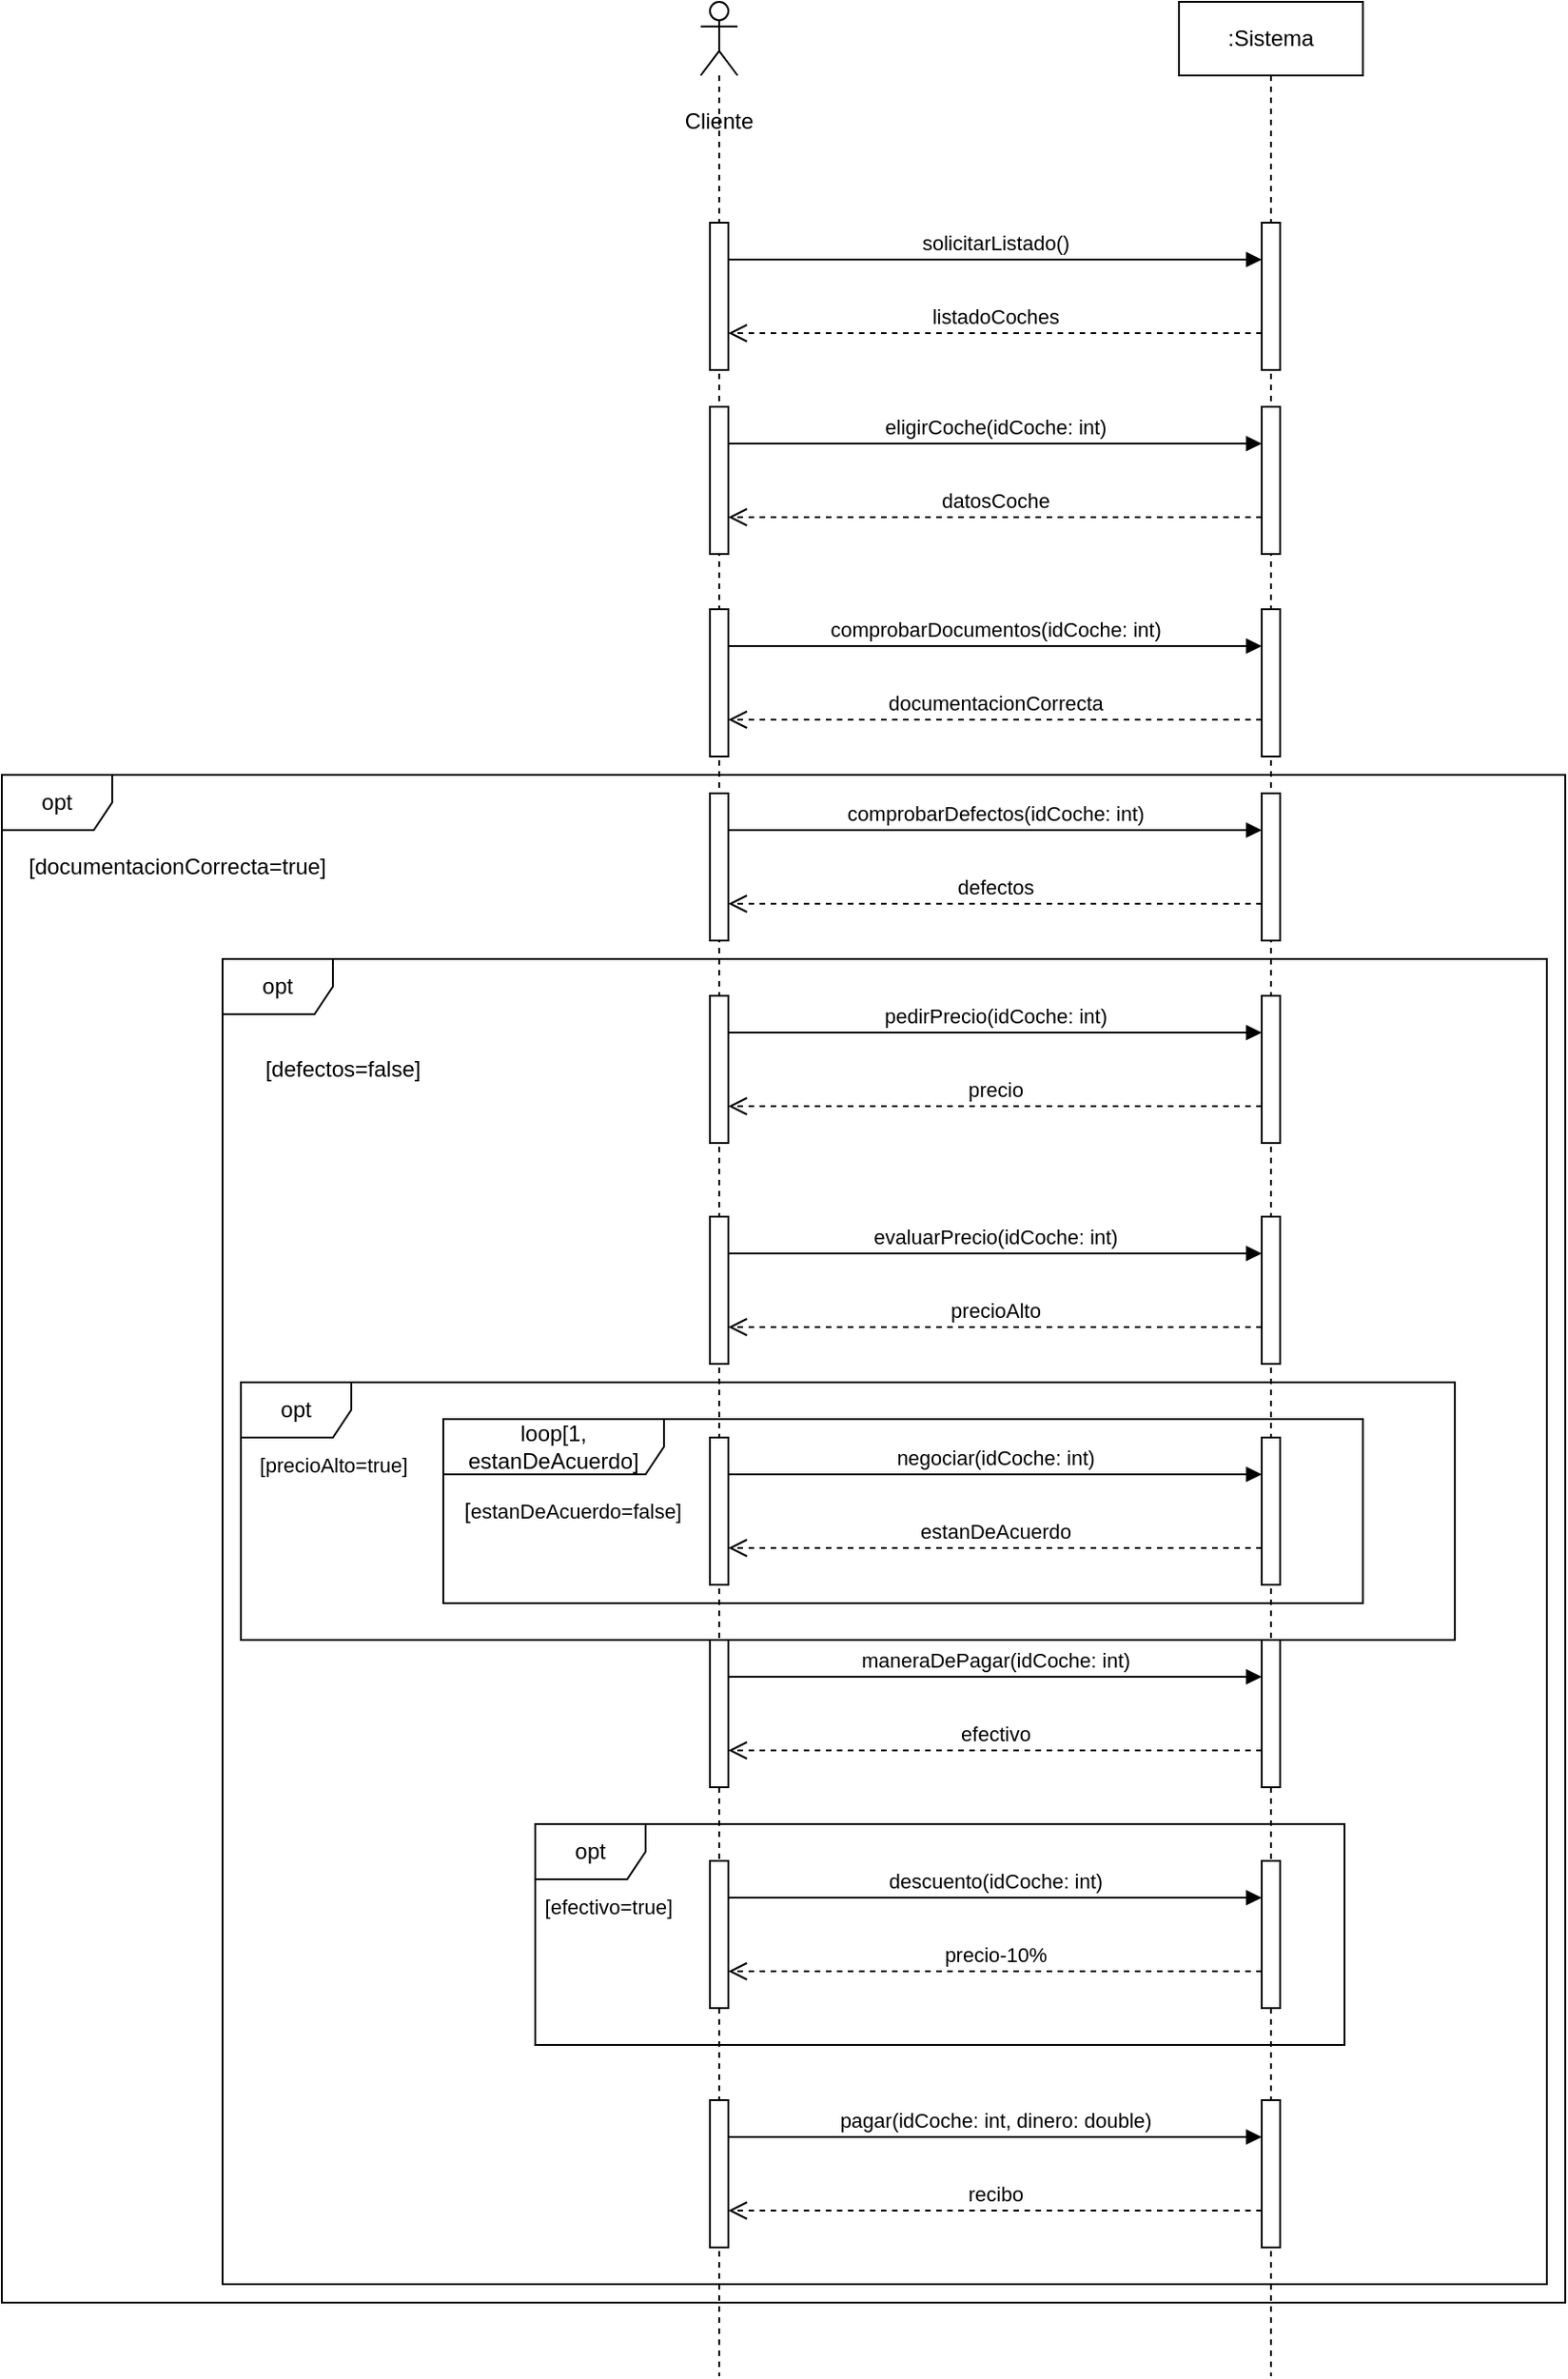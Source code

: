 <mxfile version="26.2.2">
  <diagram name="Страница — 1" id="Gtv8zrZcpdK5heARzg2O">
    <mxGraphModel dx="2189" dy="1296" grid="1" gridSize="10" guides="1" tooltips="1" connect="1" arrows="1" fold="1" page="1" pageScale="1" pageWidth="827" pageHeight="1169" math="0" shadow="0">
      <root>
        <mxCell id="0" />
        <mxCell id="1" parent="0" />
        <mxCell id="-GbRYIzQK6K0IMFGVT3M-1" value="" style="shape=umlLifeline;perimeter=lifelinePerimeter;whiteSpace=wrap;html=1;container=1;dropTarget=0;collapsible=0;recursiveResize=0;outlineConnect=0;portConstraint=eastwest;newEdgeStyle={&quot;curved&quot;:0,&quot;rounded&quot;:0};participant=umlActor;" vertex="1" parent="1">
          <mxGeometry x="200" y="40" width="20" height="1290" as="geometry" />
        </mxCell>
        <mxCell id="-GbRYIzQK6K0IMFGVT3M-6" value="" style="html=1;points=[[0,0,0,0,5],[0,1,0,0,-5],[1,0,0,0,5],[1,1,0,0,-5]];perimeter=orthogonalPerimeter;outlineConnect=0;targetShapes=umlLifeline;portConstraint=eastwest;newEdgeStyle={&quot;curved&quot;:0,&quot;rounded&quot;:0};" vertex="1" parent="-GbRYIzQK6K0IMFGVT3M-1">
          <mxGeometry x="5" y="120" width="10" height="80" as="geometry" />
        </mxCell>
        <mxCell id="-GbRYIzQK6K0IMFGVT3M-2" value=":Sistema" style="shape=umlLifeline;perimeter=lifelinePerimeter;whiteSpace=wrap;html=1;container=1;dropTarget=0;collapsible=0;recursiveResize=0;outlineConnect=0;portConstraint=eastwest;newEdgeStyle={&quot;curved&quot;:0,&quot;rounded&quot;:0};" vertex="1" parent="1">
          <mxGeometry x="460" y="40" width="100" height="1290" as="geometry" />
        </mxCell>
        <mxCell id="-GbRYIzQK6K0IMFGVT3M-3" value="Cliente" style="text;html=1;align=center;verticalAlign=middle;whiteSpace=wrap;rounded=0;" vertex="1" parent="1">
          <mxGeometry x="180" y="90" width="60" height="30" as="geometry" />
        </mxCell>
        <mxCell id="-GbRYIzQK6K0IMFGVT3M-7" value="" style="html=1;points=[[0,0,0,0,5],[0,1,0,0,-5],[1,0,0,0,5],[1,1,0,0,-5]];perimeter=orthogonalPerimeter;outlineConnect=0;targetShapes=umlLifeline;portConstraint=eastwest;newEdgeStyle={&quot;curved&quot;:0,&quot;rounded&quot;:0};" vertex="1" parent="1">
          <mxGeometry x="505" y="160" width="10" height="80" as="geometry" />
        </mxCell>
        <mxCell id="-GbRYIzQK6K0IMFGVT3M-16" value="" style="html=1;points=[[0,0,0,0,5],[0,1,0,0,-5],[1,0,0,0,5],[1,1,0,0,-5]];perimeter=orthogonalPerimeter;outlineConnect=0;targetShapes=umlLifeline;portConstraint=eastwest;newEdgeStyle={&quot;curved&quot;:0,&quot;rounded&quot;:0};" vertex="1" parent="1">
          <mxGeometry x="205" y="160" width="10" height="80" as="geometry" />
        </mxCell>
        <mxCell id="-GbRYIzQK6K0IMFGVT3M-17" value="" style="html=1;points=[[0,0,0,0,5],[0,1,0,0,-5],[1,0,0,0,5],[1,1,0,0,-5]];perimeter=orthogonalPerimeter;outlineConnect=0;targetShapes=umlLifeline;portConstraint=eastwest;newEdgeStyle={&quot;curved&quot;:0,&quot;rounded&quot;:0};" vertex="1" parent="1">
          <mxGeometry x="505" y="160" width="10" height="80" as="geometry" />
        </mxCell>
        <mxCell id="-GbRYIzQK6K0IMFGVT3M-18" value="solicitarListado()" style="html=1;verticalAlign=bottom;endArrow=block;curved=0;rounded=0;" edge="1" parent="1" target="-GbRYIzQK6K0IMFGVT3M-17">
          <mxGeometry width="80" relative="1" as="geometry">
            <mxPoint x="215" y="180" as="sourcePoint" />
            <mxPoint x="510" y="180.0" as="targetPoint" />
            <Array as="points">
              <mxPoint x="215" y="180" />
            </Array>
          </mxGeometry>
        </mxCell>
        <mxCell id="-GbRYIzQK6K0IMFGVT3M-19" value="listadoCoches" style="html=1;verticalAlign=bottom;endArrow=open;dashed=1;endSize=8;curved=0;rounded=0;" edge="1" parent="1" target="-GbRYIzQK6K0IMFGVT3M-16">
          <mxGeometry relative="1" as="geometry">
            <mxPoint x="505" y="220" as="sourcePoint" />
            <mxPoint x="205" y="220" as="targetPoint" />
          </mxGeometry>
        </mxCell>
        <mxCell id="-GbRYIzQK6K0IMFGVT3M-20" value="" style="html=1;points=[[0,0,0,0,5],[0,1,0,0,-5],[1,0,0,0,5],[1,1,0,0,-5]];perimeter=orthogonalPerimeter;outlineConnect=0;targetShapes=umlLifeline;portConstraint=eastwest;newEdgeStyle={&quot;curved&quot;:0,&quot;rounded&quot;:0};" vertex="1" parent="1">
          <mxGeometry x="205" y="260" width="10" height="80" as="geometry" />
        </mxCell>
        <mxCell id="-GbRYIzQK6K0IMFGVT3M-21" value="" style="html=1;points=[[0,0,0,0,5],[0,1,0,0,-5],[1,0,0,0,5],[1,1,0,0,-5]];perimeter=orthogonalPerimeter;outlineConnect=0;targetShapes=umlLifeline;portConstraint=eastwest;newEdgeStyle={&quot;curved&quot;:0,&quot;rounded&quot;:0};" vertex="1" parent="1">
          <mxGeometry x="505" y="260" width="10" height="80" as="geometry" />
        </mxCell>
        <mxCell id="-GbRYIzQK6K0IMFGVT3M-22" value="eligirCoche(idCoche: int)" style="html=1;verticalAlign=bottom;endArrow=block;curved=0;rounded=0;" edge="1" parent="1" target="-GbRYIzQK6K0IMFGVT3M-21">
          <mxGeometry width="80" relative="1" as="geometry">
            <mxPoint x="215" y="280" as="sourcePoint" />
            <mxPoint x="510" y="280.0" as="targetPoint" />
            <Array as="points">
              <mxPoint x="215" y="280" />
            </Array>
          </mxGeometry>
        </mxCell>
        <mxCell id="-GbRYIzQK6K0IMFGVT3M-23" value="datosCoche" style="html=1;verticalAlign=bottom;endArrow=open;dashed=1;endSize=8;curved=0;rounded=0;" edge="1" parent="1" target="-GbRYIzQK6K0IMFGVT3M-20">
          <mxGeometry relative="1" as="geometry">
            <mxPoint x="505" y="320" as="sourcePoint" />
            <mxPoint x="205" y="320" as="targetPoint" />
          </mxGeometry>
        </mxCell>
        <mxCell id="-GbRYIzQK6K0IMFGVT3M-24" value="" style="html=1;points=[[0,0,0,0,5],[0,1,0,0,-5],[1,0,0,0,5],[1,1,0,0,-5]];perimeter=orthogonalPerimeter;outlineConnect=0;targetShapes=umlLifeline;portConstraint=eastwest;newEdgeStyle={&quot;curved&quot;:0,&quot;rounded&quot;:0};" vertex="1" parent="1">
          <mxGeometry x="205" y="370" width="10" height="80" as="geometry" />
        </mxCell>
        <mxCell id="-GbRYIzQK6K0IMFGVT3M-25" value="" style="html=1;points=[[0,0,0,0,5],[0,1,0,0,-5],[1,0,0,0,5],[1,1,0,0,-5]];perimeter=orthogonalPerimeter;outlineConnect=0;targetShapes=umlLifeline;portConstraint=eastwest;newEdgeStyle={&quot;curved&quot;:0,&quot;rounded&quot;:0};" vertex="1" parent="1">
          <mxGeometry x="505" y="370" width="10" height="80" as="geometry" />
        </mxCell>
        <mxCell id="-GbRYIzQK6K0IMFGVT3M-26" value="comprobarDocumentos(idCoche: int)" style="html=1;verticalAlign=bottom;endArrow=block;curved=0;rounded=0;" edge="1" parent="1" target="-GbRYIzQK6K0IMFGVT3M-25">
          <mxGeometry width="80" relative="1" as="geometry">
            <mxPoint x="215" y="390" as="sourcePoint" />
            <mxPoint x="510" y="390.0" as="targetPoint" />
            <Array as="points">
              <mxPoint x="215" y="390" />
            </Array>
          </mxGeometry>
        </mxCell>
        <mxCell id="-GbRYIzQK6K0IMFGVT3M-27" value="documentacionCorrecta" style="html=1;verticalAlign=bottom;endArrow=open;dashed=1;endSize=8;curved=0;rounded=0;" edge="1" parent="1" target="-GbRYIzQK6K0IMFGVT3M-24">
          <mxGeometry relative="1" as="geometry">
            <mxPoint x="505" y="430" as="sourcePoint" />
            <mxPoint x="205" y="430" as="targetPoint" />
          </mxGeometry>
        </mxCell>
        <mxCell id="-GbRYIzQK6K0IMFGVT3M-28" value="" style="html=1;points=[[0,0,0,0,5],[0,1,0,0,-5],[1,0,0,0,5],[1,1,0,0,-5]];perimeter=orthogonalPerimeter;outlineConnect=0;targetShapes=umlLifeline;portConstraint=eastwest;newEdgeStyle={&quot;curved&quot;:0,&quot;rounded&quot;:0};" vertex="1" parent="1">
          <mxGeometry x="205" y="470" width="10" height="80" as="geometry" />
        </mxCell>
        <mxCell id="-GbRYIzQK6K0IMFGVT3M-29" value="" style="html=1;points=[[0,0,0,0,5],[0,1,0,0,-5],[1,0,0,0,5],[1,1,0,0,-5]];perimeter=orthogonalPerimeter;outlineConnect=0;targetShapes=umlLifeline;portConstraint=eastwest;newEdgeStyle={&quot;curved&quot;:0,&quot;rounded&quot;:0};" vertex="1" parent="1">
          <mxGeometry x="505" y="470" width="10" height="80" as="geometry" />
        </mxCell>
        <mxCell id="-GbRYIzQK6K0IMFGVT3M-30" value="comprobarDefectos(idCoche: int)" style="html=1;verticalAlign=bottom;endArrow=block;curved=0;rounded=0;" edge="1" parent="1" target="-GbRYIzQK6K0IMFGVT3M-29">
          <mxGeometry width="80" relative="1" as="geometry">
            <mxPoint x="215" y="490" as="sourcePoint" />
            <mxPoint x="510" y="490.0" as="targetPoint" />
            <Array as="points">
              <mxPoint x="215" y="490" />
            </Array>
          </mxGeometry>
        </mxCell>
        <mxCell id="-GbRYIzQK6K0IMFGVT3M-31" value="defectos" style="html=1;verticalAlign=bottom;endArrow=open;dashed=1;endSize=8;curved=0;rounded=0;" edge="1" parent="1" target="-GbRYIzQK6K0IMFGVT3M-28">
          <mxGeometry relative="1" as="geometry">
            <mxPoint x="505" y="530" as="sourcePoint" />
            <mxPoint x="205" y="530" as="targetPoint" />
          </mxGeometry>
        </mxCell>
        <mxCell id="-GbRYIzQK6K0IMFGVT3M-36" value="" style="html=1;points=[[0,0,0,0,5],[0,1,0,0,-5],[1,0,0,0,5],[1,1,0,0,-5]];perimeter=orthogonalPerimeter;outlineConnect=0;targetShapes=umlLifeline;portConstraint=eastwest;newEdgeStyle={&quot;curved&quot;:0,&quot;rounded&quot;:0};" vertex="1" parent="1">
          <mxGeometry x="205" y="580" width="10" height="80" as="geometry" />
        </mxCell>
        <mxCell id="-GbRYIzQK6K0IMFGVT3M-37" value="" style="html=1;points=[[0,0,0,0,5],[0,1,0,0,-5],[1,0,0,0,5],[1,1,0,0,-5]];perimeter=orthogonalPerimeter;outlineConnect=0;targetShapes=umlLifeline;portConstraint=eastwest;newEdgeStyle={&quot;curved&quot;:0,&quot;rounded&quot;:0};" vertex="1" parent="1">
          <mxGeometry x="505" y="580" width="10" height="80" as="geometry" />
        </mxCell>
        <mxCell id="-GbRYIzQK6K0IMFGVT3M-38" value="pedirPrecio(idCoche: int)" style="html=1;verticalAlign=bottom;endArrow=block;curved=0;rounded=0;" edge="1" parent="1" target="-GbRYIzQK6K0IMFGVT3M-37">
          <mxGeometry width="80" relative="1" as="geometry">
            <mxPoint x="215" y="600" as="sourcePoint" />
            <mxPoint x="510" y="600" as="targetPoint" />
            <Array as="points">
              <mxPoint x="215" y="600" />
            </Array>
          </mxGeometry>
        </mxCell>
        <mxCell id="-GbRYIzQK6K0IMFGVT3M-39" value="precio" style="html=1;verticalAlign=bottom;endArrow=open;dashed=1;endSize=8;curved=0;rounded=0;" edge="1" parent="1" target="-GbRYIzQK6K0IMFGVT3M-36">
          <mxGeometry relative="1" as="geometry">
            <mxPoint x="505" y="640" as="sourcePoint" />
            <mxPoint x="205" y="640" as="targetPoint" />
          </mxGeometry>
        </mxCell>
        <mxCell id="-GbRYIzQK6K0IMFGVT3M-40" value="" style="html=1;points=[[0,0,0,0,5],[0,1,0,0,-5],[1,0,0,0,5],[1,1,0,0,-5]];perimeter=orthogonalPerimeter;outlineConnect=0;targetShapes=umlLifeline;portConstraint=eastwest;newEdgeStyle={&quot;curved&quot;:0,&quot;rounded&quot;:0};" vertex="1" parent="1">
          <mxGeometry x="205" y="700" width="10" height="80" as="geometry" />
        </mxCell>
        <mxCell id="-GbRYIzQK6K0IMFGVT3M-41" value="" style="html=1;points=[[0,0,0,0,5],[0,1,0,0,-5],[1,0,0,0,5],[1,1,0,0,-5]];perimeter=orthogonalPerimeter;outlineConnect=0;targetShapes=umlLifeline;portConstraint=eastwest;newEdgeStyle={&quot;curved&quot;:0,&quot;rounded&quot;:0};" vertex="1" parent="1">
          <mxGeometry x="505" y="700" width="10" height="80" as="geometry" />
        </mxCell>
        <mxCell id="-GbRYIzQK6K0IMFGVT3M-42" value="evaluarPrecio(idCoche: int)" style="html=1;verticalAlign=bottom;endArrow=block;curved=0;rounded=0;" edge="1" parent="1" target="-GbRYIzQK6K0IMFGVT3M-41">
          <mxGeometry width="80" relative="1" as="geometry">
            <mxPoint x="215" y="720" as="sourcePoint" />
            <mxPoint x="510" y="720" as="targetPoint" />
            <Array as="points">
              <mxPoint x="215" y="720" />
            </Array>
          </mxGeometry>
        </mxCell>
        <mxCell id="-GbRYIzQK6K0IMFGVT3M-43" value="precioAlto" style="html=1;verticalAlign=bottom;endArrow=open;dashed=1;endSize=8;curved=0;rounded=0;" edge="1" parent="1" target="-GbRYIzQK6K0IMFGVT3M-40">
          <mxGeometry relative="1" as="geometry">
            <mxPoint x="505" y="760" as="sourcePoint" />
            <mxPoint x="205" y="760" as="targetPoint" />
          </mxGeometry>
        </mxCell>
        <mxCell id="-GbRYIzQK6K0IMFGVT3M-44" value="" style="html=1;points=[[0,0,0,0,5],[0,1,0,0,-5],[1,0,0,0,5],[1,1,0,0,-5]];perimeter=orthogonalPerimeter;outlineConnect=0;targetShapes=umlLifeline;portConstraint=eastwest;newEdgeStyle={&quot;curved&quot;:0,&quot;rounded&quot;:0};" vertex="1" parent="1">
          <mxGeometry x="205" y="820" width="10" height="80" as="geometry" />
        </mxCell>
        <mxCell id="-GbRYIzQK6K0IMFGVT3M-45" value="" style="html=1;points=[[0,0,0,0,5],[0,1,0,0,-5],[1,0,0,0,5],[1,1,0,0,-5]];perimeter=orthogonalPerimeter;outlineConnect=0;targetShapes=umlLifeline;portConstraint=eastwest;newEdgeStyle={&quot;curved&quot;:0,&quot;rounded&quot;:0};" vertex="1" parent="1">
          <mxGeometry x="505" y="820" width="10" height="80" as="geometry" />
        </mxCell>
        <mxCell id="-GbRYIzQK6K0IMFGVT3M-46" value="negociar(idCoche: int)" style="html=1;verticalAlign=bottom;endArrow=block;curved=0;rounded=0;" edge="1" parent="1" target="-GbRYIzQK6K0IMFGVT3M-45">
          <mxGeometry width="80" relative="1" as="geometry">
            <mxPoint x="215" y="840" as="sourcePoint" />
            <mxPoint x="510" y="840" as="targetPoint" />
            <Array as="points">
              <mxPoint x="215" y="840" />
            </Array>
          </mxGeometry>
        </mxCell>
        <mxCell id="-GbRYIzQK6K0IMFGVT3M-47" value="estanDeAcuerdo" style="html=1;verticalAlign=bottom;endArrow=open;dashed=1;endSize=8;curved=0;rounded=0;" edge="1" parent="1" target="-GbRYIzQK6K0IMFGVT3M-44">
          <mxGeometry relative="1" as="geometry">
            <mxPoint x="505" y="880" as="sourcePoint" />
            <mxPoint x="205" y="880" as="targetPoint" />
          </mxGeometry>
        </mxCell>
        <mxCell id="-GbRYIzQK6K0IMFGVT3M-49" value="" style="html=1;points=[[0,0,0,0,5],[0,1,0,0,-5],[1,0,0,0,5],[1,1,0,0,-5]];perimeter=orthogonalPerimeter;outlineConnect=0;targetShapes=umlLifeline;portConstraint=eastwest;newEdgeStyle={&quot;curved&quot;:0,&quot;rounded&quot;:0};" vertex="1" parent="1">
          <mxGeometry x="205" y="930" width="10" height="80" as="geometry" />
        </mxCell>
        <mxCell id="-GbRYIzQK6K0IMFGVT3M-50" value="" style="html=1;points=[[0,0,0,0,5],[0,1,0,0,-5],[1,0,0,0,5],[1,1,0,0,-5]];perimeter=orthogonalPerimeter;outlineConnect=0;targetShapes=umlLifeline;portConstraint=eastwest;newEdgeStyle={&quot;curved&quot;:0,&quot;rounded&quot;:0};" vertex="1" parent="1">
          <mxGeometry x="505" y="930" width="10" height="80" as="geometry" />
        </mxCell>
        <mxCell id="-GbRYIzQK6K0IMFGVT3M-51" value="maneraDePagar(idCoche: int)" style="html=1;verticalAlign=bottom;endArrow=block;curved=0;rounded=0;" edge="1" parent="1" target="-GbRYIzQK6K0IMFGVT3M-50">
          <mxGeometry width="80" relative="1" as="geometry">
            <mxPoint x="215" y="950" as="sourcePoint" />
            <mxPoint x="510" y="950" as="targetPoint" />
            <Array as="points">
              <mxPoint x="215" y="950" />
            </Array>
          </mxGeometry>
        </mxCell>
        <mxCell id="-GbRYIzQK6K0IMFGVT3M-52" value="efectivo" style="html=1;verticalAlign=bottom;endArrow=open;dashed=1;endSize=8;curved=0;rounded=0;" edge="1" parent="1" target="-GbRYIzQK6K0IMFGVT3M-49">
          <mxGeometry relative="1" as="geometry">
            <mxPoint x="505" y="990" as="sourcePoint" />
            <mxPoint x="205" y="990" as="targetPoint" />
          </mxGeometry>
        </mxCell>
        <mxCell id="-GbRYIzQK6K0IMFGVT3M-53" value="" style="html=1;points=[[0,0,0,0,5],[0,1,0,0,-5],[1,0,0,0,5],[1,1,0,0,-5]];perimeter=orthogonalPerimeter;outlineConnect=0;targetShapes=umlLifeline;portConstraint=eastwest;newEdgeStyle={&quot;curved&quot;:0,&quot;rounded&quot;:0};" vertex="1" parent="1">
          <mxGeometry x="205" y="1050" width="10" height="80" as="geometry" />
        </mxCell>
        <mxCell id="-GbRYIzQK6K0IMFGVT3M-54" value="" style="html=1;points=[[0,0,0,0,5],[0,1,0,0,-5],[1,0,0,0,5],[1,1,0,0,-5]];perimeter=orthogonalPerimeter;outlineConnect=0;targetShapes=umlLifeline;portConstraint=eastwest;newEdgeStyle={&quot;curved&quot;:0,&quot;rounded&quot;:0};" vertex="1" parent="1">
          <mxGeometry x="505" y="1050" width="10" height="80" as="geometry" />
        </mxCell>
        <mxCell id="-GbRYIzQK6K0IMFGVT3M-55" value="descuento(idCoche: int)" style="html=1;verticalAlign=bottom;endArrow=block;curved=0;rounded=0;" edge="1" parent="1" target="-GbRYIzQK6K0IMFGVT3M-54">
          <mxGeometry width="80" relative="1" as="geometry">
            <mxPoint x="215" y="1070" as="sourcePoint" />
            <mxPoint x="510" y="1070" as="targetPoint" />
            <Array as="points">
              <mxPoint x="215" y="1070" />
            </Array>
          </mxGeometry>
        </mxCell>
        <mxCell id="-GbRYIzQK6K0IMFGVT3M-56" value="precio-10%" style="html=1;verticalAlign=bottom;endArrow=open;dashed=1;endSize=8;curved=0;rounded=0;" edge="1" parent="1" target="-GbRYIzQK6K0IMFGVT3M-53">
          <mxGeometry relative="1" as="geometry">
            <mxPoint x="505" y="1110" as="sourcePoint" />
            <mxPoint x="205" y="1110" as="targetPoint" />
          </mxGeometry>
        </mxCell>
        <mxCell id="-GbRYIzQK6K0IMFGVT3M-57" value="" style="html=1;points=[[0,0,0,0,5],[0,1,0,0,-5],[1,0,0,0,5],[1,1,0,0,-5]];perimeter=orthogonalPerimeter;outlineConnect=0;targetShapes=umlLifeline;portConstraint=eastwest;newEdgeStyle={&quot;curved&quot;:0,&quot;rounded&quot;:0};" vertex="1" parent="1">
          <mxGeometry x="205" y="1180" width="10" height="80" as="geometry" />
        </mxCell>
        <mxCell id="-GbRYIzQK6K0IMFGVT3M-58" value="" style="html=1;points=[[0,0,0,0,5],[0,1,0,0,-5],[1,0,0,0,5],[1,1,0,0,-5]];perimeter=orthogonalPerimeter;outlineConnect=0;targetShapes=umlLifeline;portConstraint=eastwest;newEdgeStyle={&quot;curved&quot;:0,&quot;rounded&quot;:0};" vertex="1" parent="1">
          <mxGeometry x="505" y="1180" width="10" height="80" as="geometry" />
        </mxCell>
        <mxCell id="-GbRYIzQK6K0IMFGVT3M-59" value="pagar(idCoche: int, dinero: double)" style="html=1;verticalAlign=bottom;endArrow=block;curved=0;rounded=0;" edge="1" parent="1" target="-GbRYIzQK6K0IMFGVT3M-58">
          <mxGeometry width="80" relative="1" as="geometry">
            <mxPoint x="215" y="1200" as="sourcePoint" />
            <mxPoint x="510" y="1200" as="targetPoint" />
            <Array as="points">
              <mxPoint x="215" y="1200" />
            </Array>
          </mxGeometry>
        </mxCell>
        <mxCell id="-GbRYIzQK6K0IMFGVT3M-60" value="recibo" style="html=1;verticalAlign=bottom;endArrow=open;dashed=1;endSize=8;curved=0;rounded=0;" edge="1" parent="1" target="-GbRYIzQK6K0IMFGVT3M-57">
          <mxGeometry relative="1" as="geometry">
            <mxPoint x="505" y="1240" as="sourcePoint" />
            <mxPoint x="205" y="1240" as="targetPoint" />
          </mxGeometry>
        </mxCell>
        <mxCell id="-GbRYIzQK6K0IMFGVT3M-61" value="opt" style="shape=umlFrame;whiteSpace=wrap;html=1;pointerEvents=0;" vertex="1" parent="1">
          <mxGeometry x="110" y="1030" width="440" height="120" as="geometry" />
        </mxCell>
        <mxCell id="-GbRYIzQK6K0IMFGVT3M-64" value="&lt;span style=&quot;font-size: 11px; text-wrap-mode: nowrap; background-color: rgb(255, 255, 255);&quot;&gt;[efectivo=true]&lt;/span&gt;" style="text;html=1;align=center;verticalAlign=middle;whiteSpace=wrap;rounded=0;" vertex="1" parent="1">
          <mxGeometry x="120" y="1060" width="60" height="30" as="geometry" />
        </mxCell>
        <mxCell id="-GbRYIzQK6K0IMFGVT3M-65" value="loop[1, estanDeAcuerdo]" style="shape=umlFrame;whiteSpace=wrap;html=1;pointerEvents=0;width=120;height=30;" vertex="1" parent="1">
          <mxGeometry x="60" y="810" width="500" height="100" as="geometry" />
        </mxCell>
        <mxCell id="-GbRYIzQK6K0IMFGVT3M-66" value="opt" style="shape=umlFrame;whiteSpace=wrap;html=1;pointerEvents=0;" vertex="1" parent="1">
          <mxGeometry x="-50" y="790" width="660" height="140" as="geometry" />
        </mxCell>
        <mxCell id="-GbRYIzQK6K0IMFGVT3M-68" value="&lt;span style=&quot;font-size: 11px; background-color: rgb(255, 255, 255);&quot;&gt;[precioAlto=true]&lt;/span&gt;" style="text;html=1;align=center;verticalAlign=middle;resizable=0;points=[];autosize=1;strokeColor=none;fillColor=none;" vertex="1" parent="1">
          <mxGeometry x="-50" y="820" width="100" height="30" as="geometry" />
        </mxCell>
        <mxCell id="-GbRYIzQK6K0IMFGVT3M-69" value="[&lt;span style=&quot;font-size: 11px; background-color: rgb(255, 255, 255);&quot;&gt;estanDeAcuerdo=false]&lt;/span&gt;" style="text;html=1;align=center;verticalAlign=middle;resizable=0;points=[];autosize=1;strokeColor=none;fillColor=none;" vertex="1" parent="1">
          <mxGeometry x="60" y="845" width="140" height="30" as="geometry" />
        </mxCell>
        <mxCell id="-GbRYIzQK6K0IMFGVT3M-70" value="opt" style="shape=umlFrame;whiteSpace=wrap;html=1;pointerEvents=0;" vertex="1" parent="1">
          <mxGeometry x="-60" y="560" width="720" height="720" as="geometry" />
        </mxCell>
        <mxCell id="-GbRYIzQK6K0IMFGVT3M-71" value="[defectos=false]" style="text;html=1;align=center;verticalAlign=middle;resizable=0;points=[];autosize=1;strokeColor=none;fillColor=none;" vertex="1" parent="1">
          <mxGeometry x="-50" y="605" width="110" height="30" as="geometry" />
        </mxCell>
        <mxCell id="-GbRYIzQK6K0IMFGVT3M-72" value="opt" style="shape=umlFrame;whiteSpace=wrap;html=1;pointerEvents=0;" vertex="1" parent="1">
          <mxGeometry x="-180" y="460" width="850" height="830" as="geometry" />
        </mxCell>
        <mxCell id="-GbRYIzQK6K0IMFGVT3M-73" value="[documentacionCorrecta=true]" style="text;html=1;align=center;verticalAlign=middle;resizable=0;points=[];autosize=1;strokeColor=none;fillColor=none;" vertex="1" parent="1">
          <mxGeometry x="-180" y="495" width="190" height="30" as="geometry" />
        </mxCell>
      </root>
    </mxGraphModel>
  </diagram>
</mxfile>
